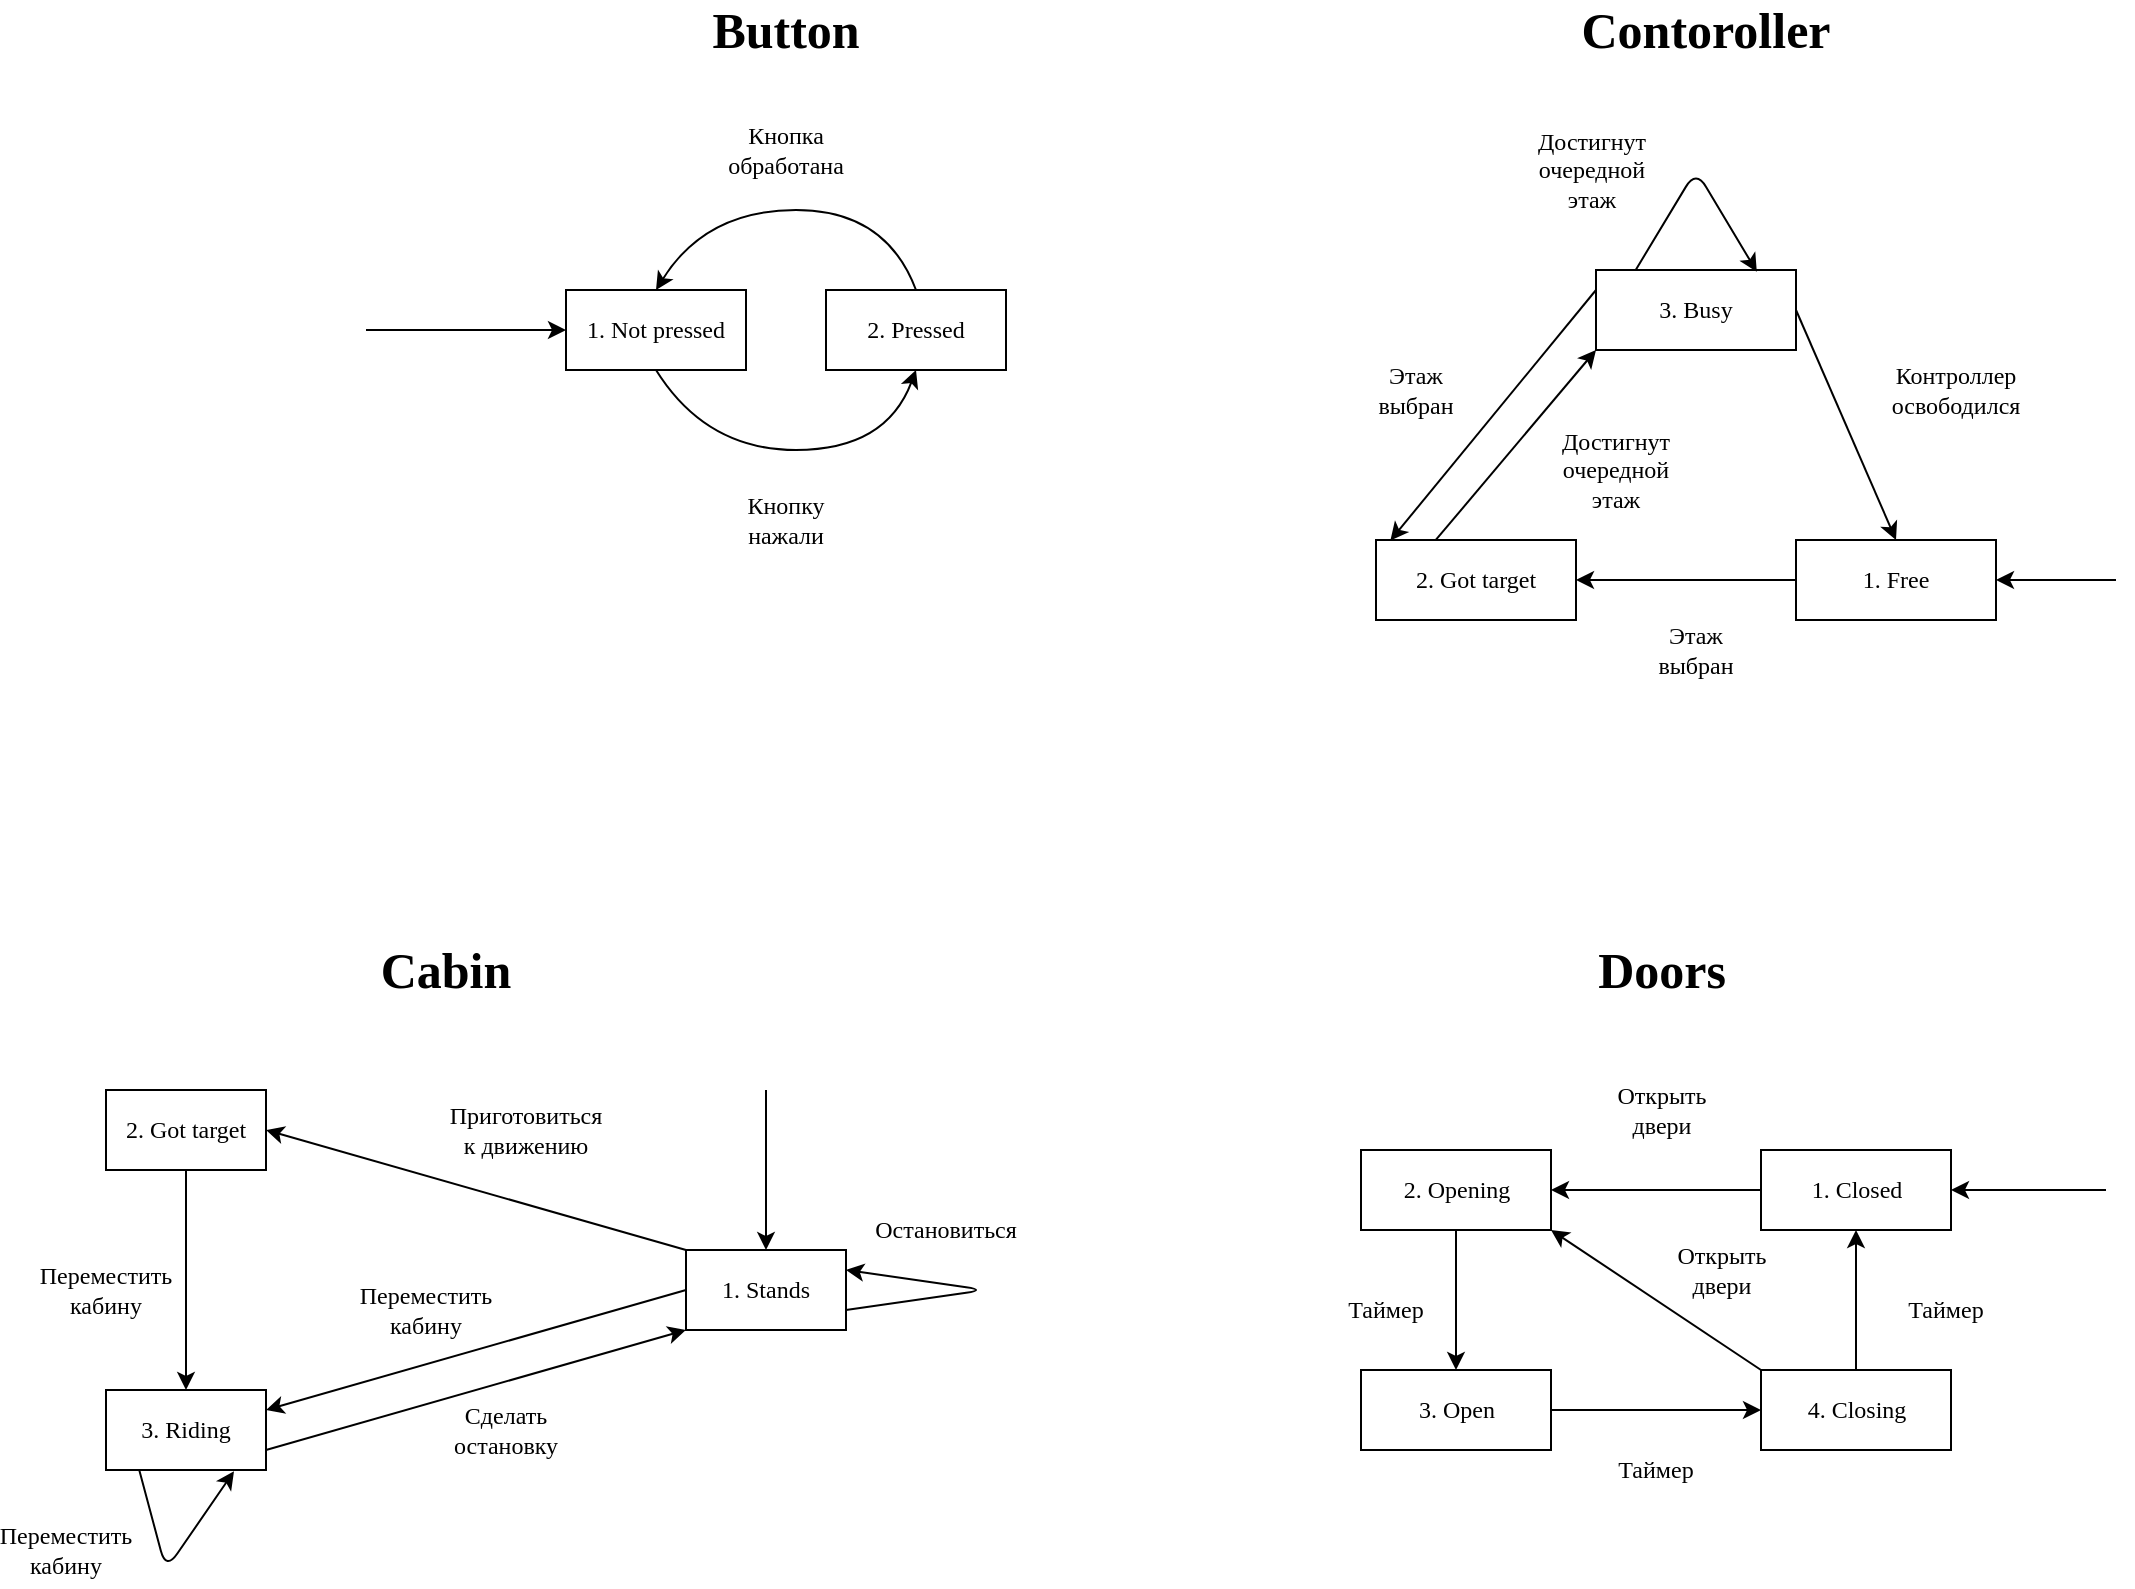 <mxfile version="20.0.0" type="device"><diagram name="ДПС" id="MUPe0at3sWt6NEuYaU11"><mxGraphModel dx="2272" dy="1894" grid="1" gridSize="10" guides="1" tooltips="1" connect="1" arrows="1" fold="1" page="1" pageScale="1" pageWidth="850" pageHeight="1100" math="0" shadow="0"><root><mxCell id="cpZvTgyVGs_E9WKbogkk-0"/><mxCell id="cpZvTgyVGs_E9WKbogkk-1" parent="cpZvTgyVGs_E9WKbogkk-0"/><mxCell id="cpZvTgyVGs_E9WKbogkk-4" value="&lt;b style=&quot;font-size: 25px;&quot;&gt;&lt;font style=&quot;font-size: 25px;&quot;&gt;Button&lt;/font&gt;&lt;/b&gt;" style="text;html=1;strokeColor=none;fillColor=none;align=center;verticalAlign=middle;whiteSpace=wrap;rounded=0;fontFamily=Times New Roman;fontSize=25;" parent="cpZvTgyVGs_E9WKbogkk-1" vertex="1"><mxGeometry x="-180" y="-900" width="40" height="20" as="geometry"/></mxCell><mxCell id="cpZvTgyVGs_E9WKbogkk-5" value="Кнопку нажали" style="text;html=1;strokeColor=none;fillColor=none;align=center;verticalAlign=middle;whiteSpace=wrap;rounded=0;fontFamily=Times New Roman;" parent="cpZvTgyVGs_E9WKbogkk-1" vertex="1"><mxGeometry x="-180" y="-655" width="40" height="20" as="geometry"/></mxCell><mxCell id="cpZvTgyVGs_E9WKbogkk-6" value="&lt;font style=&quot;font-size: 25px;&quot;&gt;&lt;b style=&quot;font-size: 25px;&quot;&gt;Contoroller&lt;/b&gt;&lt;/font&gt;" style="text;html=1;strokeColor=none;fillColor=none;align=center;verticalAlign=middle;whiteSpace=wrap;rounded=0;fontFamily=Times New Roman;fontSize=25;" parent="cpZvTgyVGs_E9WKbogkk-1" vertex="1"><mxGeometry x="280" y="-900" width="40" height="20" as="geometry"/></mxCell><mxCell id="cpZvTgyVGs_E9WKbogkk-8" value="" style="endArrow=classic;html=1;exitX=0;exitY=0.5;exitDx=0;exitDy=0;entryX=1;entryY=0.5;entryDx=0;entryDy=0;fontFamily=Times New Roman;" parent="cpZvTgyVGs_E9WKbogkk-1" source="cpZvTgyVGs_E9WKbogkk-27" target="cpZvTgyVGs_E9WKbogkk-26" edge="1"><mxGeometry width="50" height="50" relative="1" as="geometry"><mxPoint x="383.97" y="-590" as="sourcePoint"/><mxPoint x="235" y="-590" as="targetPoint"/></mxGeometry></mxCell><mxCell id="cpZvTgyVGs_E9WKbogkk-9" value="&lt;b style=&quot;font-size: 25px;&quot;&gt;&lt;font style=&quot;font-size: 25px;&quot;&gt;Cabin&lt;br&gt;&lt;/font&gt;&lt;/b&gt;" style="text;html=1;strokeColor=none;fillColor=none;align=center;verticalAlign=middle;whiteSpace=wrap;rounded=0;fontFamily=Times New Roman;fontSize=25;" parent="cpZvTgyVGs_E9WKbogkk-1" vertex="1"><mxGeometry x="-350" y="-430" width="40" height="20" as="geometry"/></mxCell><mxCell id="cpZvTgyVGs_E9WKbogkk-10" value="" style="endArrow=classic;html=1;exitX=0.204;exitY=0.972;exitDx=0;exitDy=0;entryX=0.8;entryY=1.016;entryDx=0;entryDy=0;fontFamily=Times New Roman;entryPerimeter=0;exitPerimeter=0;" parent="cpZvTgyVGs_E9WKbogkk-1" source="cpZvTgyVGs_E9WKbogkk-20" target="cpZvTgyVGs_E9WKbogkk-20" edge="1"><mxGeometry width="50" height="50" relative="1" as="geometry"><mxPoint x="-590" y="-100" as="sourcePoint"/><mxPoint x="-460" y="-120" as="targetPoint"/><Array as="points"><mxPoint x="-470" y="-120"/></Array></mxGeometry></mxCell><mxCell id="cpZvTgyVGs_E9WKbogkk-11" value="&lt;b style=&quot;font-size: 25px;&quot;&gt;&lt;font style=&quot;font-size: 25px;&quot;&gt;Doors&lt;/font&gt;&lt;/b&gt;" style="text;html=1;strokeColor=none;fillColor=none;align=center;verticalAlign=middle;whiteSpace=wrap;rounded=0;fontFamily=Times New Roman;fontSize=25;" parent="cpZvTgyVGs_E9WKbogkk-1" vertex="1"><mxGeometry x="257.5" y="-430" width="40" height="20" as="geometry"/></mxCell><mxCell id="cpZvTgyVGs_E9WKbogkk-12" value="" style="endArrow=classic;html=1;entryX=0.5;entryY=0;entryDx=0;entryDy=0;fontFamily=Times New Roman;" parent="cpZvTgyVGs_E9WKbogkk-1" source="cpZvTgyVGs_E9WKbogkk-23" target="cpZvTgyVGs_E9WKbogkk-24" edge="1"><mxGeometry width="50" height="50" relative="1" as="geometry"><mxPoint x="146.46" y="-297" as="sourcePoint"/><mxPoint x="155.187" y="-222.399" as="targetPoint"/></mxGeometry></mxCell><mxCell id="cpZvTgyVGs_E9WKbogkk-13" value="" style="endArrow=classic;html=1;exitX=1;exitY=0.5;exitDx=0;exitDy=0;entryX=0;entryY=0.5;entryDx=0;entryDy=0;fontFamily=Times New Roman;" parent="cpZvTgyVGs_E9WKbogkk-1" source="cpZvTgyVGs_E9WKbogkk-24" target="cpZvTgyVGs_E9WKbogkk-25" edge="1"><mxGeometry width="50" height="50" relative="1" as="geometry"><mxPoint x="217.095" y="-186.167" as="sourcePoint"/><mxPoint x="331.347" y="-190.114" as="targetPoint"/></mxGeometry></mxCell><mxCell id="cpZvTgyVGs_E9WKbogkk-14" value="" style="endArrow=classic;html=1;exitX=0.5;exitY=0;exitDx=0;exitDy=0;fontFamily=Times New Roman;" parent="cpZvTgyVGs_E9WKbogkk-1" source="cpZvTgyVGs_E9WKbogkk-25" target="cpZvTgyVGs_E9WKbogkk-22" edge="1"><mxGeometry width="50" height="50" relative="1" as="geometry"><mxPoint x="410.52" y="-212" as="sourcePoint"/><mxPoint x="399.32" y="-287.322" as="targetPoint"/></mxGeometry></mxCell><mxCell id="cpZvTgyVGs_E9WKbogkk-15" value="" style="endArrow=classic;html=1;entryX=1;entryY=0.5;entryDx=0;entryDy=0;exitX=0;exitY=0.5;exitDx=0;exitDy=0;fontFamily=Times New Roman;" parent="cpZvTgyVGs_E9WKbogkk-1" source="cpZvTgyVGs_E9WKbogkk-22" target="cpZvTgyVGs_E9WKbogkk-23" edge="1"><mxGeometry width="50" height="50" relative="1" as="geometry"><mxPoint x="332.5" y="-320" as="sourcePoint"/><mxPoint x="219.32" y="-322.678" as="targetPoint"/></mxGeometry></mxCell><mxCell id="cpZvTgyVGs_E9WKbogkk-16" value="" style="endArrow=classic;html=1;entryX=1;entryY=1;entryDx=0;entryDy=0;exitX=0;exitY=0;exitDx=0;exitDy=0;fontFamily=Times New Roman;" parent="cpZvTgyVGs_E9WKbogkk-1" source="cpZvTgyVGs_E9WKbogkk-25" target="cpZvTgyVGs_E9WKbogkk-23" edge="1"><mxGeometry width="50" height="50" relative="1" as="geometry"><mxPoint x="335.637" y="-222.654" as="sourcePoint"/><mxPoint x="219.32" y="-287.322" as="targetPoint"/></mxGeometry></mxCell><mxCell id="cpZvTgyVGs_E9WKbogkk-17" value="Таймер" style="text;html=1;strokeColor=none;fillColor=none;align=center;verticalAlign=middle;whiteSpace=wrap;rounded=0;fontFamily=Times New Roman;" parent="cpZvTgyVGs_E9WKbogkk-1" vertex="1"><mxGeometry x="400" y="-260" width="40" height="20" as="geometry"/></mxCell><mxCell id="cpZvTgyVGs_E9WKbogkk-18" value="Таймер" style="text;html=1;strokeColor=none;fillColor=none;align=center;verticalAlign=middle;whiteSpace=wrap;rounded=0;fontFamily=Times New Roman;" parent="cpZvTgyVGs_E9WKbogkk-1" vertex="1"><mxGeometry x="255" y="-180" width="40" height="20" as="geometry"/></mxCell><mxCell id="cpZvTgyVGs_E9WKbogkk-19" value="Таймер" style="text;html=1;strokeColor=none;fillColor=none;align=center;verticalAlign=middle;whiteSpace=wrap;rounded=0;fontFamily=Times New Roman;" parent="cpZvTgyVGs_E9WKbogkk-1" vertex="1"><mxGeometry x="120" y="-260" width="40" height="20" as="geometry"/></mxCell><mxCell id="cpZvTgyVGs_E9WKbogkk-20" value="3. Riding" style="rounded=0;whiteSpace=wrap;html=1;fontFamily=Times New Roman;" parent="cpZvTgyVGs_E9WKbogkk-1" vertex="1"><mxGeometry x="-500" y="-210" width="80" height="40" as="geometry"/></mxCell><mxCell id="cpZvTgyVGs_E9WKbogkk-21" value="1. Stands" style="rounded=0;whiteSpace=wrap;html=1;fontFamily=Times New Roman;" parent="cpZvTgyVGs_E9WKbogkk-1" vertex="1"><mxGeometry x="-210" y="-280" width="80" height="40" as="geometry"/></mxCell><mxCell id="cpZvTgyVGs_E9WKbogkk-22" value="1. Closed" style="rounded=0;whiteSpace=wrap;html=1;fontFamily=Times New Roman;" parent="cpZvTgyVGs_E9WKbogkk-1" vertex="1"><mxGeometry x="327.5" y="-330" width="95" height="40" as="geometry"/></mxCell><mxCell id="cpZvTgyVGs_E9WKbogkk-23" value="2. Opening" style="rounded=0;whiteSpace=wrap;html=1;fontFamily=Times New Roman;" parent="cpZvTgyVGs_E9WKbogkk-1" vertex="1"><mxGeometry x="127.5" y="-330" width="95" height="40" as="geometry"/></mxCell><mxCell id="cpZvTgyVGs_E9WKbogkk-24" value="3. Open" style="rounded=0;whiteSpace=wrap;html=1;fontFamily=Times New Roman;" parent="cpZvTgyVGs_E9WKbogkk-1" vertex="1"><mxGeometry x="127.5" y="-220" width="95" height="40" as="geometry"/></mxCell><mxCell id="cpZvTgyVGs_E9WKbogkk-25" value="4. Closing" style="rounded=0;whiteSpace=wrap;html=1;fontFamily=Times New Roman;" parent="cpZvTgyVGs_E9WKbogkk-1" vertex="1"><mxGeometry x="327.5" y="-220" width="95" height="40" as="geometry"/></mxCell><mxCell id="cpZvTgyVGs_E9WKbogkk-26" value="2. Got target" style="rounded=0;whiteSpace=wrap;html=1;fontFamily=Times New Roman;" parent="cpZvTgyVGs_E9WKbogkk-1" vertex="1"><mxGeometry x="135" y="-635" width="100" height="40" as="geometry"/></mxCell><mxCell id="cpZvTgyVGs_E9WKbogkk-27" value="1. Free" style="rounded=0;whiteSpace=wrap;html=1;fontFamily=Times New Roman;" parent="cpZvTgyVGs_E9WKbogkk-1" vertex="1"><mxGeometry x="345" y="-635" width="100" height="40" as="geometry"/></mxCell><mxCell id="cpZvTgyVGs_E9WKbogkk-28" value="1. Not pressed" style="rounded=0;whiteSpace=wrap;html=1;fontFamily=Times New Roman;" parent="cpZvTgyVGs_E9WKbogkk-1" vertex="1"><mxGeometry x="-270" y="-760" width="90" height="40" as="geometry"/></mxCell><mxCell id="cpZvTgyVGs_E9WKbogkk-29" value="2. Pressed" style="rounded=0;whiteSpace=wrap;html=1;fontFamily=Times New Roman;" parent="cpZvTgyVGs_E9WKbogkk-1" vertex="1"><mxGeometry x="-140" y="-760" width="90" height="40" as="geometry"/></mxCell><mxCell id="cpZvTgyVGs_E9WKbogkk-31" value="Кнопка обработана" style="text;html=1;strokeColor=none;fillColor=none;align=center;verticalAlign=middle;whiteSpace=wrap;rounded=0;fontFamily=Times New Roman;" parent="cpZvTgyVGs_E9WKbogkk-1" vertex="1"><mxGeometry x="-180" y="-840" width="40" height="20" as="geometry"/></mxCell><mxCell id="cpZvTgyVGs_E9WKbogkk-33" value="" style="endArrow=classic;html=1;entryX=1;entryY=0.5;entryDx=0;entryDy=0;fontFamily=Times New Roman;" parent="cpZvTgyVGs_E9WKbogkk-1" target="cpZvTgyVGs_E9WKbogkk-22" edge="1"><mxGeometry width="50" height="50" relative="1" as="geometry"><mxPoint x="500" y="-310" as="sourcePoint"/><mxPoint x="117.817" y="-325.334" as="targetPoint"/></mxGeometry></mxCell><mxCell id="cpZvTgyVGs_E9WKbogkk-34" value="Открыть двери" style="text;html=1;strokeColor=none;fillColor=none;align=center;verticalAlign=middle;whiteSpace=wrap;rounded=0;fontFamily=Times New Roman;" parent="cpZvTgyVGs_E9WKbogkk-1" vertex="1"><mxGeometry x="257.5" y="-360" width="40" height="20" as="geometry"/></mxCell><mxCell id="cpZvTgyVGs_E9WKbogkk-35" value="" style="endArrow=classic;html=1;entryX=1;entryY=0.5;entryDx=0;entryDy=0;fontFamily=Times New Roman;" parent="cpZvTgyVGs_E9WKbogkk-1" target="cpZvTgyVGs_E9WKbogkk-27" edge="1"><mxGeometry width="50" height="50" relative="1" as="geometry"><mxPoint x="505" y="-615" as="sourcePoint"/><mxPoint x="455" y="-605.0" as="targetPoint"/></mxGeometry></mxCell><mxCell id="cpZvTgyVGs_E9WKbogkk-37" value="" style="endArrow=classic;html=1;entryX=1;entryY=0.25;entryDx=0;entryDy=0;exitX=1;exitY=0.75;exitDx=0;exitDy=0;fontFamily=Times New Roman;" parent="cpZvTgyVGs_E9WKbogkk-1" source="cpZvTgyVGs_E9WKbogkk-21" target="cpZvTgyVGs_E9WKbogkk-21" edge="1"><mxGeometry width="50" height="50" relative="1" as="geometry"><mxPoint x="-30" y="-270" as="sourcePoint"/><mxPoint x="-40" y="-240" as="targetPoint"/><Array as="points"><mxPoint x="-60" y="-260"/></Array></mxGeometry></mxCell><mxCell id="cpZvTgyVGs_E9WKbogkk-38" value="Переместить кабину" style="text;html=1;strokeColor=none;fillColor=none;align=center;verticalAlign=middle;whiteSpace=wrap;rounded=0;fontFamily=Times New Roman;" parent="cpZvTgyVGs_E9WKbogkk-1" vertex="1"><mxGeometry x="-520" y="-270" width="40" height="20" as="geometry"/></mxCell><mxCell id="cpZvTgyVGs_E9WKbogkk-40" value="Остановиться" style="text;html=1;strokeColor=none;fillColor=none;align=center;verticalAlign=middle;whiteSpace=wrap;rounded=0;fontFamily=Times New Roman;" parent="cpZvTgyVGs_E9WKbogkk-1" vertex="1"><mxGeometry x="-100" y="-300" width="40" height="20" as="geometry"/></mxCell><mxCell id="cpZvTgyVGs_E9WKbogkk-41" value="Этаж выбран" style="text;html=1;strokeColor=none;fillColor=none;align=center;verticalAlign=middle;whiteSpace=wrap;rounded=0;fontFamily=Times New Roman;" parent="cpZvTgyVGs_E9WKbogkk-1" vertex="1"><mxGeometry x="275" y="-590" width="40" height="20" as="geometry"/></mxCell><mxCell id="cpZvTgyVGs_E9WKbogkk-42" value="" style="endArrow=classic;html=1;entryX=0.072;entryY=0.006;entryDx=0;entryDy=0;exitX=0;exitY=0.25;exitDx=0;exitDy=0;fontFamily=Times New Roman;entryPerimeter=0;" parent="cpZvTgyVGs_E9WKbogkk-1" source="kJpkVkqZr3r3tA8piJkp-1" target="cpZvTgyVGs_E9WKbogkk-26" edge="1"><mxGeometry width="50" height="50" relative="1" as="geometry"><mxPoint x="195" y="-625" as="sourcePoint"/><mxPoint x="195" y="-605" as="targetPoint"/></mxGeometry></mxCell><mxCell id="cpZvTgyVGs_E9WKbogkk-44" value="Контроллер освободился" style="text;html=1;strokeColor=none;fillColor=none;align=center;verticalAlign=middle;whiteSpace=wrap;rounded=0;fontFamily=Times New Roman;" parent="cpZvTgyVGs_E9WKbogkk-1" vertex="1"><mxGeometry x="405" y="-720" width="40" height="20" as="geometry"/></mxCell><mxCell id="cpZvTgyVGs_E9WKbogkk-45" value="" style="endArrow=classic;html=1;exitX=0;exitY=0;exitDx=0;exitDy=0;entryX=1;entryY=0.5;entryDx=0;entryDy=0;fontFamily=Times New Roman;" parent="cpZvTgyVGs_E9WKbogkk-1" source="cpZvTgyVGs_E9WKbogkk-21" target="-CGfqcS2TFLG-jA-vGAR-1" edge="1"><mxGeometry width="50" height="50" relative="1" as="geometry"><mxPoint x="-340" y="-250" as="sourcePoint"/><mxPoint x="-310" y="-230" as="targetPoint"/><Array as="points"/></mxGeometry></mxCell><mxCell id="cpZvTgyVGs_E9WKbogkk-47" value="Открыть двери" style="text;html=1;strokeColor=none;fillColor=none;align=center;verticalAlign=middle;whiteSpace=wrap;rounded=0;fontFamily=Times New Roman;" parent="cpZvTgyVGs_E9WKbogkk-1" vertex="1"><mxGeometry x="287.5" y="-280" width="40" height="20" as="geometry"/></mxCell><mxCell id="-CGfqcS2TFLG-jA-vGAR-4" style="edgeStyle=orthogonalEdgeStyle;rounded=0;orthogonalLoop=1;jettySize=auto;html=1;entryX=0.5;entryY=0;entryDx=0;entryDy=0;fontFamily=Times New Roman;" parent="cpZvTgyVGs_E9WKbogkk-1" source="-CGfqcS2TFLG-jA-vGAR-1" target="cpZvTgyVGs_E9WKbogkk-20" edge="1"><mxGeometry relative="1" as="geometry"/></mxCell><mxCell id="-CGfqcS2TFLG-jA-vGAR-1" value="2. Got target" style="rounded=0;whiteSpace=wrap;html=1;fontFamily=Times New Roman;" parent="cpZvTgyVGs_E9WKbogkk-1" vertex="1"><mxGeometry x="-500" y="-360" width="80" height="40" as="geometry"/></mxCell><mxCell id="-CGfqcS2TFLG-jA-vGAR-8" value="Сделать остановку" style="text;html=1;strokeColor=none;fillColor=none;align=center;verticalAlign=middle;whiteSpace=wrap;rounded=0;fontFamily=Times New Roman;" parent="cpZvTgyVGs_E9WKbogkk-1" vertex="1"><mxGeometry x="-320" y="-200" width="40" height="20" as="geometry"/></mxCell><mxCell id="-CGfqcS2TFLG-jA-vGAR-9" value="Переместить кабину" style="text;html=1;strokeColor=none;fillColor=none;align=center;verticalAlign=middle;whiteSpace=wrap;rounded=0;fontFamily=Times New Roman;" parent="cpZvTgyVGs_E9WKbogkk-1" vertex="1"><mxGeometry x="-540" y="-140" width="40" height="20" as="geometry"/></mxCell><mxCell id="-CGfqcS2TFLG-jA-vGAR-10" value="Приготовиться к движению" style="text;html=1;strokeColor=none;fillColor=none;align=center;verticalAlign=middle;whiteSpace=wrap;rounded=0;fontFamily=Times New Roman;" parent="cpZvTgyVGs_E9WKbogkk-1" vertex="1"><mxGeometry x="-310" y="-350" width="40" height="20" as="geometry"/></mxCell><mxCell id="-CGfqcS2TFLG-jA-vGAR-12" value="" style="endArrow=classic;html=1;entryX=0.5;entryY=0;entryDx=0;entryDy=0;fontFamily=Times New Roman;" parent="cpZvTgyVGs_E9WKbogkk-1" target="cpZvTgyVGs_E9WKbogkk-21" edge="1"><mxGeometry width="50" height="50" relative="1" as="geometry"><mxPoint x="-170" y="-360" as="sourcePoint"/><mxPoint x="-170" y="-340" as="targetPoint"/></mxGeometry></mxCell><mxCell id="kJpkVkqZr3r3tA8piJkp-1" value="3. Busy" style="rounded=0;whiteSpace=wrap;html=1;fontFamily=Times New Roman;" parent="cpZvTgyVGs_E9WKbogkk-1" vertex="1"><mxGeometry x="245" y="-770" width="100" height="40" as="geometry"/></mxCell><mxCell id="kJpkVkqZr3r3tA8piJkp-2" value="" style="endArrow=classic;html=1;entryX=0;entryY=1;entryDx=0;entryDy=0;fontFamily=Times New Roman;exitX=0.297;exitY=0.006;exitDx=0;exitDy=0;exitPerimeter=0;" parent="cpZvTgyVGs_E9WKbogkk-1" source="cpZvTgyVGs_E9WKbogkk-26" target="kJpkVkqZr3r3tA8piJkp-1" edge="1"><mxGeometry width="50" height="50" relative="1" as="geometry"><mxPoint x="170" y="-640" as="sourcePoint"/><mxPoint x="375" y="-670" as="targetPoint"/></mxGeometry></mxCell><mxCell id="yXa-Z7OJBcvF8ghDDH3c-0" value="Этаж выбран" style="text;html=1;strokeColor=none;fillColor=none;align=center;verticalAlign=middle;whiteSpace=wrap;rounded=0;fontFamily=Times New Roman;" parent="cpZvTgyVGs_E9WKbogkk-1" vertex="1"><mxGeometry x="135" y="-720" width="40" height="20" as="geometry"/></mxCell><mxCell id="yXa-Z7OJBcvF8ghDDH3c-1" value="" style="endArrow=classic;html=1;entryX=0.5;entryY=0;entryDx=0;entryDy=0;exitX=1;exitY=0.5;exitDx=0;exitDy=0;fontFamily=Times New Roman;" parent="cpZvTgyVGs_E9WKbogkk-1" source="kJpkVkqZr3r3tA8piJkp-1" target="cpZvTgyVGs_E9WKbogkk-27" edge="1"><mxGeometry width="50" height="50" relative="1" as="geometry"><mxPoint x="255" y="-720" as="sourcePoint"/><mxPoint x="395" y="-660" as="targetPoint"/></mxGeometry></mxCell><mxCell id="rbRuw2pOtUu9VYeB0dCs-1" value="" style="endArrow=classic;html=1;exitX=1;exitY=0.75;exitDx=0;exitDy=0;entryX=0;entryY=1;entryDx=0;entryDy=0;fontFamily=Times New Roman;" parent="cpZvTgyVGs_E9WKbogkk-1" source="cpZvTgyVGs_E9WKbogkk-20" target="cpZvTgyVGs_E9WKbogkk-21" edge="1"><mxGeometry width="50" height="50" relative="1" as="geometry"><mxPoint x="-260" y="-150.0" as="sourcePoint"/><mxPoint x="-220" y="-130.0" as="targetPoint"/></mxGeometry></mxCell><mxCell id="rbRuw2pOtUu9VYeB0dCs-2" value="" style="endArrow=classic;html=1;exitX=0;exitY=0.5;exitDx=0;exitDy=0;entryX=1;entryY=0.25;entryDx=0;entryDy=0;fontFamily=Times New Roman;" parent="cpZvTgyVGs_E9WKbogkk-1" source="cpZvTgyVGs_E9WKbogkk-21" target="cpZvTgyVGs_E9WKbogkk-20" edge="1"><mxGeometry width="50" height="50" relative="1" as="geometry"><mxPoint x="-160" y="-230.0" as="sourcePoint"/><mxPoint x="-410" y="-170.0" as="targetPoint"/><Array as="points"/></mxGeometry></mxCell><mxCell id="rbRuw2pOtUu9VYeB0dCs-3" value="Переместить кабину" style="text;html=1;strokeColor=none;fillColor=none;align=center;verticalAlign=middle;whiteSpace=wrap;rounded=0;fontFamily=Times New Roman;" parent="cpZvTgyVGs_E9WKbogkk-1" vertex="1"><mxGeometry x="-360" y="-260" width="40" height="20" as="geometry"/></mxCell><mxCell id="rbRuw2pOtUu9VYeB0dCs-5" value="" style="endArrow=classic;html=1;exitX=0.197;exitY=0.006;exitDx=0;exitDy=0;entryX=0.804;entryY=0.022;entryDx=0;entryDy=0;fontFamily=Times New Roman;entryPerimeter=0;exitPerimeter=0;" parent="cpZvTgyVGs_E9WKbogkk-1" source="kJpkVkqZr3r3tA8piJkp-1" target="kJpkVkqZr3r3tA8piJkp-1" edge="1"><mxGeometry width="50" height="50" relative="1" as="geometry"><mxPoint x="265" y="-765" as="sourcePoint"/><mxPoint x="325" y="-870.0" as="targetPoint"/><Array as="points"><mxPoint x="295" y="-820"/></Array></mxGeometry></mxCell><mxCell id="rbRuw2pOtUu9VYeB0dCs-6" value="Достигнут очередной этаж" style="text;html=1;strokeColor=none;fillColor=none;align=center;verticalAlign=middle;whiteSpace=wrap;rounded=0;fontFamily=Times New Roman;" parent="cpZvTgyVGs_E9WKbogkk-1" vertex="1"><mxGeometry x="222.5" y="-830" width="40" height="20" as="geometry"/></mxCell><mxCell id="rbRuw2pOtUu9VYeB0dCs-7" value="Достигнут очередной этаж" style="text;html=1;strokeColor=none;fillColor=none;align=center;verticalAlign=middle;whiteSpace=wrap;rounded=0;fontFamily=Times New Roman;" parent="cpZvTgyVGs_E9WKbogkk-1" vertex="1"><mxGeometry x="235" y="-680" width="40" height="20" as="geometry"/></mxCell><mxCell id="oZEyarT2zXbDyDwyRA4s-2" value="" style="endArrow=classic;html=1;rounded=0;fontFamily=Times New Roman;fontSize=25;entryX=0;entryY=0.5;entryDx=0;entryDy=0;" parent="cpZvTgyVGs_E9WKbogkk-1" target="cpZvTgyVGs_E9WKbogkk-28" edge="1"><mxGeometry width="50" height="50" relative="1" as="geometry"><mxPoint x="-370" y="-740" as="sourcePoint"/><mxPoint x="-270" y="-740" as="targetPoint"/></mxGeometry></mxCell><mxCell id="oZEyarT2zXbDyDwyRA4s-3" value="" style="curved=1;endArrow=classic;html=1;rounded=0;fontFamily=Times New Roman;fontSize=25;entryX=0.5;entryY=0;entryDx=0;entryDy=0;exitX=0.5;exitY=0;exitDx=0;exitDy=0;" parent="cpZvTgyVGs_E9WKbogkk-1" source="cpZvTgyVGs_E9WKbogkk-29" target="cpZvTgyVGs_E9WKbogkk-28" edge="1"><mxGeometry width="50" height="50" relative="1" as="geometry"><mxPoint x="-10" y="-820" as="sourcePoint"/><mxPoint x="-240" y="-790" as="targetPoint"/><Array as="points"><mxPoint x="-110" y="-800"/><mxPoint x="-200" y="-800"/></Array></mxGeometry></mxCell><mxCell id="oZEyarT2zXbDyDwyRA4s-4" value="" style="curved=1;endArrow=classic;html=1;rounded=0;fontFamily=Times New Roman;fontSize=25;entryX=0.5;entryY=1;entryDx=0;entryDy=0;exitX=0.5;exitY=1;exitDx=0;exitDy=0;verticalAlign=middle;" parent="cpZvTgyVGs_E9WKbogkk-1" source="cpZvTgyVGs_E9WKbogkk-28" target="cpZvTgyVGs_E9WKbogkk-29" edge="1"><mxGeometry width="50" height="50" relative="1" as="geometry"><mxPoint x="-225" y="-720" as="sourcePoint"/><mxPoint x="-95" y="-720" as="targetPoint"/><Array as="points"><mxPoint x="-200" y="-680"/><mxPoint x="-110" y="-680"/></Array></mxGeometry></mxCell></root></mxGraphModel></diagram></mxfile>